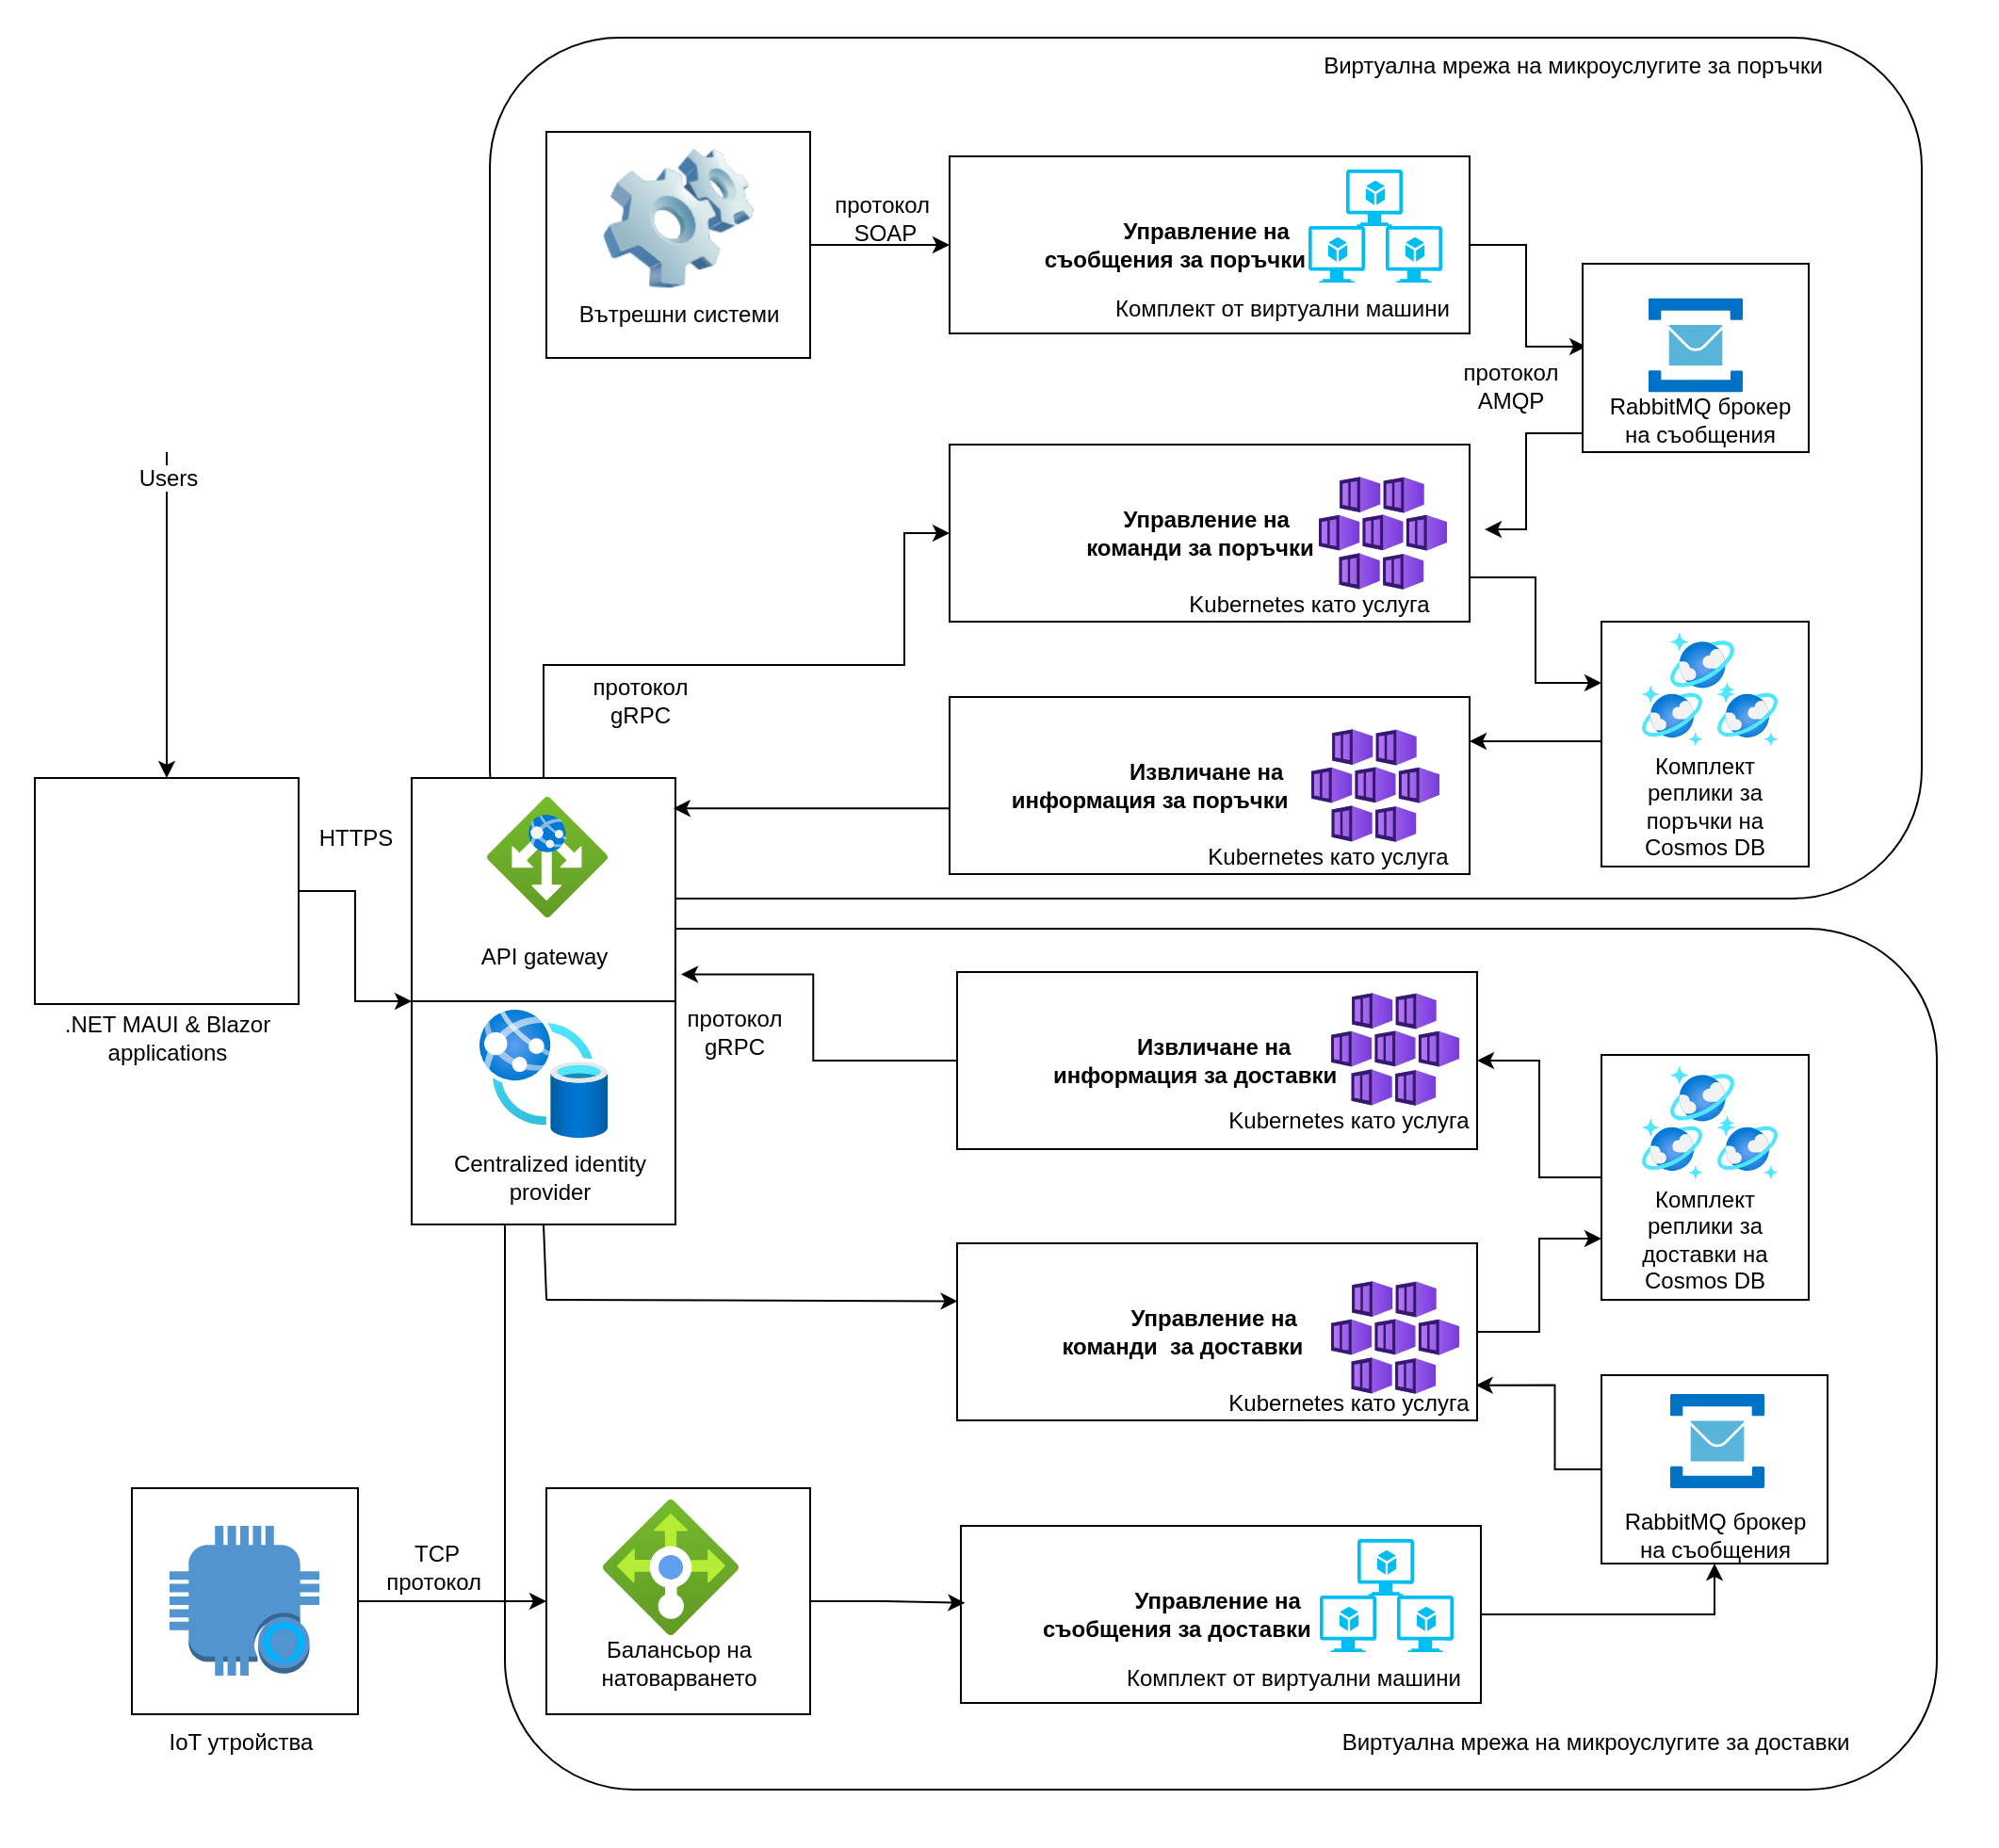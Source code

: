 <mxfile version="28.0.9">
  <diagram name="Page-1" id="RzCiEBjRraIQC5C2OHAX">
    <mxGraphModel dx="2316" dy="729" grid="1" gridSize="10" guides="1" tooltips="1" connect="1" arrows="1" fold="1" page="1" pageScale="1" pageWidth="827" pageHeight="1169" math="0" shadow="0">
      <root>
        <mxCell id="0" />
        <mxCell id="1" parent="0" />
        <mxCell id="qAXU_QblyjmCjn5gIZvt-53" value="" style="rounded=1;whiteSpace=wrap;html=1;strokeColor=none;" parent="1" vertex="1">
          <mxGeometry x="-200" y="40" width="1060" height="980" as="geometry" />
        </mxCell>
        <mxCell id="XNeLHYFb71EVCrH0DWxz-149" value="" style="rounded=1;whiteSpace=wrap;html=1;fillColor=none;" parent="1" vertex="1">
          <mxGeometry x="68" y="533" width="760" height="457" as="geometry" />
        </mxCell>
        <mxCell id="XNeLHYFb71EVCrH0DWxz-142" value="" style="rounded=1;whiteSpace=wrap;html=1;fillColor=none;" parent="1" vertex="1">
          <mxGeometry x="60" y="60" width="760" height="457" as="geometry" />
        </mxCell>
        <mxCell id="qAXU_QblyjmCjn5gIZvt-42" style="edgeStyle=orthogonalEdgeStyle;rounded=0;orthogonalLoop=1;jettySize=auto;html=1;entryX=0;entryY=0.5;entryDx=0;entryDy=0;" parent="1" target="qAXU_QblyjmCjn5gIZvt-19" edge="1">
          <mxGeometry relative="1" as="geometry">
            <Array as="points">
              <mxPoint x="280" y="393" />
              <mxPoint x="280" y="323" />
            </Array>
            <mxPoint x="88.524" y="453" as="sourcePoint" />
          </mxGeometry>
        </mxCell>
        <mxCell id="qAXU_QblyjmCjn5gIZvt-44" value="" style="edgeStyle=orthogonalEdgeStyle;rounded=0;orthogonalLoop=1;jettySize=auto;html=1;entryX=0.017;entryY=0.44;entryDx=0;entryDy=0;entryPerimeter=0;" parent="1" source="qAXU_QblyjmCjn5gIZvt-4" target="qAXU_QblyjmCjn5gIZvt-18" edge="1">
          <mxGeometry relative="1" as="geometry" />
        </mxCell>
        <mxCell id="qAXU_QblyjmCjn5gIZvt-4" value="&lt;b&gt;Управление на&amp;nbsp;&lt;/b&gt;&lt;div&gt;&lt;b&gt;съобщения за поръчки&amp;nbsp; &amp;nbsp; &amp;nbsp; &amp;nbsp; &amp;nbsp; &amp;nbsp;&lt;/b&gt;&lt;/div&gt;" style="rounded=0;whiteSpace=wrap;html=1;" parent="1" vertex="1">
          <mxGeometry x="304" y="123" width="276" height="94" as="geometry" />
        </mxCell>
        <mxCell id="qAXU_QblyjmCjn5gIZvt-14" value="" style="edgeStyle=orthogonalEdgeStyle;rounded=0;orthogonalLoop=1;jettySize=auto;html=1;" parent="1" source="qAXU_QblyjmCjn5gIZvt-8" target="qAXU_QblyjmCjn5gIZvt-4" edge="1">
          <mxGeometry relative="1" as="geometry" />
        </mxCell>
        <mxCell id="qAXU_QblyjmCjn5gIZvt-8" value="" style="rounded=0;whiteSpace=wrap;html=1;" parent="1" vertex="1">
          <mxGeometry x="90" y="110" width="140" height="120" as="geometry" />
        </mxCell>
        <mxCell id="qAXU_QblyjmCjn5gIZvt-10" value="Вътрешни системи" style="text;html=1;strokeColor=none;fillColor=none;align=center;verticalAlign=middle;whiteSpace=wrap;rounded=0;" parent="1" vertex="1">
          <mxGeometry x="78.5" y="192" width="163" height="30" as="geometry" />
        </mxCell>
        <mxCell id="qAXU_QblyjmCjn5gIZvt-13" value="" style="verticalLabelPosition=bottom;html=1;verticalAlign=top;align=center;strokeColor=none;fillColor=#00BEF2;shape=mxgraph.azure.virtual_machine_feature;pointerEvents=1;" parent="1" vertex="1">
          <mxGeometry x="494.5" y="160" width="30" height="30" as="geometry" />
        </mxCell>
        <mxCell id="qAXU_QblyjmCjn5gIZvt-18" value="" style="rounded=0;whiteSpace=wrap;html=1;" parent="1" vertex="1">
          <mxGeometry x="640" y="180" width="120" height="100" as="geometry" />
        </mxCell>
        <mxCell id="qAXU_QblyjmCjn5gIZvt-30" style="edgeStyle=orthogonalEdgeStyle;rounded=0;orthogonalLoop=1;jettySize=auto;html=1;exitX=1;exitY=0.75;exitDx=0;exitDy=0;entryX=0;entryY=0.25;entryDx=0;entryDy=0;" parent="1" source="qAXU_QblyjmCjn5gIZvt-19" target="qAXU_QblyjmCjn5gIZvt-29" edge="1">
          <mxGeometry relative="1" as="geometry" />
        </mxCell>
        <mxCell id="qAXU_QblyjmCjn5gIZvt-19" value="&lt;b&gt;Управление на&amp;nbsp;&lt;/b&gt;&lt;div&gt;&lt;b&gt;команди&amp;nbsp;&lt;/b&gt;&lt;b&gt;за поръчки&lt;/b&gt;&lt;b&gt;&amp;nbsp; &amp;nbsp;&lt;/b&gt;&lt;/div&gt;" style="rounded=0;whiteSpace=wrap;html=1;" parent="1" vertex="1">
          <mxGeometry x="304" y="276" width="276" height="94" as="geometry" />
        </mxCell>
        <mxCell id="qAXU_QblyjmCjn5gIZvt-21" style="edgeStyle=orthogonalEdgeStyle;rounded=0;orthogonalLoop=1;jettySize=auto;html=1;entryX=1.029;entryY=0.479;entryDx=0;entryDy=0;entryPerimeter=0;" parent="1" source="qAXU_QblyjmCjn5gIZvt-18" target="qAXU_QblyjmCjn5gIZvt-19" edge="1">
          <mxGeometry relative="1" as="geometry">
            <Array as="points">
              <mxPoint x="610" y="270" />
              <mxPoint x="610" y="321" />
            </Array>
          </mxGeometry>
        </mxCell>
        <mxCell id="qAXU_QblyjmCjn5gIZvt-22" value="" style="image;sketch=0;aspect=fixed;html=1;points=[];align=center;fontSize=12;image=img/lib/mscae/Service_Bus.svg;" parent="1" vertex="1">
          <mxGeometry x="675" y="198.25" width="50" height="50" as="geometry" />
        </mxCell>
        <mxCell id="qAXU_QblyjmCjn5gIZvt-25" value="RabbitMQ брокер&lt;br&gt;на&amp;nbsp;&lt;span style=&quot;background-color: transparent; color: light-dark(rgb(0, 0, 0), rgb(255, 255, 255));&quot;&gt;съобщения&lt;/span&gt;" style="text;html=1;strokeColor=none;fillColor=none;align=center;verticalAlign=middle;whiteSpace=wrap;rounded=0;" parent="1" vertex="1">
          <mxGeometry x="635" y="248.25" width="135" height="30" as="geometry" />
        </mxCell>
        <mxCell id="qAXU_QblyjmCjn5gIZvt-27" value="" style="image;aspect=fixed;html=1;points=[];align=center;fontSize=12;image=img/lib/azure2/containers/Kubernetes_Services.svg;" parent="1" vertex="1">
          <mxGeometry x="500" y="293" width="68" height="60" as="geometry" />
        </mxCell>
        <mxCell id="qAXU_QblyjmCjn5gIZvt-28" value="&lt;b&gt;Извличане на&amp;nbsp;&lt;/b&gt;&lt;div&gt;&lt;b&gt;информация&amp;nbsp;&lt;/b&gt;&lt;b&gt;за поръчки&lt;/b&gt;&lt;b&gt;&amp;nbsp;&amp;nbsp; &amp;nbsp; &amp;nbsp; &amp;nbsp; &amp;nbsp; &amp;nbsp; &amp;nbsp; &amp;nbsp; &amp;nbsp;&amp;nbsp;&lt;/b&gt;&lt;/div&gt;" style="rounded=0;whiteSpace=wrap;html=1;" parent="1" vertex="1">
          <mxGeometry x="304" y="410" width="276" height="94" as="geometry" />
        </mxCell>
        <mxCell id="Z1b5xtA1G_lNGyBBYrnB-1" style="edgeStyle=orthogonalEdgeStyle;rounded=0;orthogonalLoop=1;jettySize=auto;html=1;entryX=1;entryY=0.25;entryDx=0;entryDy=0;" parent="1" source="qAXU_QblyjmCjn5gIZvt-29" target="qAXU_QblyjmCjn5gIZvt-28" edge="1">
          <mxGeometry relative="1" as="geometry">
            <Array as="points">
              <mxPoint x="615" y="434" />
            </Array>
          </mxGeometry>
        </mxCell>
        <mxCell id="qAXU_QblyjmCjn5gIZvt-29" value="" style="rounded=0;whiteSpace=wrap;html=1;" parent="1" vertex="1">
          <mxGeometry x="650" y="370" width="110" height="130" as="geometry" />
        </mxCell>
        <mxCell id="qAXU_QblyjmCjn5gIZvt-32" value="" style="image;aspect=fixed;html=1;points=[];align=center;fontSize=12;image=img/lib/azure2/containers/Kubernetes_Services.svg;" parent="1" vertex="1">
          <mxGeometry x="496" y="427" width="68" height="60" as="geometry" />
        </mxCell>
        <mxCell id="qAXU_QblyjmCjn5gIZvt-33" value="" style="image;aspect=fixed;html=1;points=[];align=center;fontSize=12;image=img/lib/azure2/databases/Azure_Cosmos_DB.svg;" parent="1" vertex="1">
          <mxGeometry x="686.5" y="376" width="34" height="34" as="geometry" />
        </mxCell>
        <mxCell id="qAXU_QblyjmCjn5gIZvt-34" value="" style="image;aspect=fixed;html=1;points=[];align=center;fontSize=12;image=img/lib/azure2/databases/Azure_Cosmos_DB.svg;" parent="1" vertex="1">
          <mxGeometry x="711.5" y="404" width="32" height="32" as="geometry" />
        </mxCell>
        <mxCell id="qAXU_QblyjmCjn5gIZvt-36" value="" style="image;aspect=fixed;html=1;points=[];align=center;fontSize=12;image=img/lib/azure2/databases/Azure_Cosmos_DB.svg;" parent="1" vertex="1">
          <mxGeometry x="671.5" y="404" width="32" height="32" as="geometry" />
        </mxCell>
        <mxCell id="qAXU_QblyjmCjn5gIZvt-39" value="Комплект реплики за поръчки на Cosmos DB" style="text;html=1;strokeColor=none;fillColor=none;align=center;verticalAlign=middle;whiteSpace=wrap;rounded=0;" parent="1" vertex="1">
          <mxGeometry x="665" y="453" width="80" height="30" as="geometry" />
        </mxCell>
        <mxCell id="qAXU_QblyjmCjn5gIZvt-45" value="" style="verticalLabelPosition=bottom;html=1;verticalAlign=top;align=center;strokeColor=none;fillColor=#00BEF2;shape=mxgraph.azure.virtual_machine_feature;pointerEvents=1;" parent="1" vertex="1">
          <mxGeometry x="514.5" y="130" width="30" height="30" as="geometry" />
        </mxCell>
        <mxCell id="qAXU_QblyjmCjn5gIZvt-48" value="" style="verticalLabelPosition=bottom;html=1;verticalAlign=top;align=center;strokeColor=none;fillColor=#00BEF2;shape=mxgraph.azure.virtual_machine_feature;pointerEvents=1;" parent="1" vertex="1">
          <mxGeometry x="535.5" y="160" width="30" height="30" as="geometry" />
        </mxCell>
        <mxCell id="qAXU_QblyjmCjn5gIZvt-49" value="Kubernetes като услуга" style="text;html=1;strokeColor=none;fillColor=none;align=center;verticalAlign=middle;whiteSpace=wrap;rounded=0;" parent="1" vertex="1">
          <mxGeometry x="410" y="346" width="170" height="30" as="geometry" />
        </mxCell>
        <mxCell id="qAXU_QblyjmCjn5gIZvt-50" value="Kubernetes като услуга" style="text;html=1;strokeColor=none;fillColor=none;align=center;verticalAlign=middle;whiteSpace=wrap;rounded=0;" parent="1" vertex="1">
          <mxGeometry x="420" y="480" width="170" height="30" as="geometry" />
        </mxCell>
        <mxCell id="qAXU_QblyjmCjn5gIZvt-51" value="Комплект от виртуални машини" style="text;whiteSpace=wrap;" parent="1" vertex="1">
          <mxGeometry x="390" y="190" width="194" height="40" as="geometry" />
        </mxCell>
        <mxCell id="qAXU_QblyjmCjn5gIZvt-54" value="протокол AMQP" style="text;html=1;strokeColor=none;fillColor=none;align=center;verticalAlign=middle;whiteSpace=wrap;rounded=0;" parent="1" vertex="1">
          <mxGeometry x="560" y="230" width="84" height="30" as="geometry" />
        </mxCell>
        <mxCell id="qAXU_QblyjmCjn5gIZvt-55" value="протокол&amp;nbsp;&lt;div&gt;SOAP&lt;/div&gt;" style="text;html=1;strokeColor=none;fillColor=none;align=center;verticalAlign=middle;whiteSpace=wrap;rounded=0;" parent="1" vertex="1">
          <mxGeometry x="240" y="141" width="60" height="30" as="geometry" />
        </mxCell>
        <mxCell id="XNeLHYFb71EVCrH0DWxz-137" style="edgeStyle=orthogonalEdgeStyle;rounded=0;orthogonalLoop=1;jettySize=auto;html=1;entryX=0;entryY=0.75;entryDx=0;entryDy=0;" parent="1" source="XNeLHYFb71EVCrH0DWxz-89" target="XNeLHYFb71EVCrH0DWxz-112" edge="1">
          <mxGeometry relative="1" as="geometry" />
        </mxCell>
        <mxCell id="XNeLHYFb71EVCrH0DWxz-89" value="&lt;b&gt;Управление на&amp;nbsp;&lt;/b&gt;&lt;div&gt;&lt;b&gt;команди&amp;nbsp;&lt;/b&gt;&lt;b&gt;&amp;nbsp;за доставки&lt;/b&gt;&lt;b&gt;&amp;nbsp;&amp;nbsp; &amp;nbsp; &amp;nbsp; &amp;nbsp; &amp;nbsp;&amp;nbsp;&lt;/b&gt;&lt;/div&gt;" style="rounded=0;whiteSpace=wrap;html=1;" parent="1" vertex="1">
          <mxGeometry x="308" y="700" width="276" height="94" as="geometry" />
        </mxCell>
        <mxCell id="XNeLHYFb71EVCrH0DWxz-93" value="" style="image;aspect=fixed;html=1;points=[];align=center;fontSize=12;image=img/lib/azure2/containers/Kubernetes_Services.svg;" parent="1" vertex="1">
          <mxGeometry x="506.5" y="720" width="68" height="60" as="geometry" />
        </mxCell>
        <mxCell id="XNeLHYFb71EVCrH0DWxz-94" value="&lt;b&gt;Извличане на&amp;nbsp;&lt;/b&gt;&lt;div&gt;&lt;b&gt;информация за доставки&amp;nbsp; &amp;nbsp; &amp;nbsp; &amp;nbsp;&lt;/b&gt;&lt;br&gt;&lt;/div&gt;" style="rounded=0;whiteSpace=wrap;html=1;" parent="1" vertex="1">
          <mxGeometry x="308" y="556" width="276" height="94" as="geometry" />
        </mxCell>
        <mxCell id="XNeLHYFb71EVCrH0DWxz-96" value="" style="image;aspect=fixed;html=1;points=[];align=center;fontSize=12;image=img/lib/azure2/containers/Kubernetes_Services.svg;" parent="1" vertex="1">
          <mxGeometry x="506.5" y="567" width="68" height="60" as="geometry" />
        </mxCell>
        <mxCell id="XNeLHYFb71EVCrH0DWxz-103" value="Kubernetes като услуга" style="text;html=1;strokeColor=none;fillColor=none;align=center;verticalAlign=middle;whiteSpace=wrap;rounded=0;" parent="1" vertex="1">
          <mxGeometry x="430.5" y="770" width="170" height="30" as="geometry" />
        </mxCell>
        <mxCell id="XNeLHYFb71EVCrH0DWxz-104" value="Kubernetes като услуга" style="text;html=1;strokeColor=none;fillColor=none;align=center;verticalAlign=middle;whiteSpace=wrap;rounded=0;" parent="1" vertex="1">
          <mxGeometry x="430.5" y="620" width="170" height="30" as="geometry" />
        </mxCell>
        <mxCell id="Z1b5xtA1G_lNGyBBYrnB-6" style="edgeStyle=orthogonalEdgeStyle;rounded=0;orthogonalLoop=1;jettySize=auto;html=1;entryX=1;entryY=0.5;entryDx=0;entryDy=0;" parent="1" source="XNeLHYFb71EVCrH0DWxz-112" target="XNeLHYFb71EVCrH0DWxz-94" edge="1">
          <mxGeometry relative="1" as="geometry" />
        </mxCell>
        <mxCell id="XNeLHYFb71EVCrH0DWxz-112" value="" style="rounded=0;whiteSpace=wrap;html=1;" parent="1" vertex="1">
          <mxGeometry x="650" y="600" width="110" height="130" as="geometry" />
        </mxCell>
        <mxCell id="XNeLHYFb71EVCrH0DWxz-113" value="" style="image;aspect=fixed;html=1;points=[];align=center;fontSize=12;image=img/lib/azure2/databases/Azure_Cosmos_DB.svg;" parent="1" vertex="1">
          <mxGeometry x="686.5" y="606" width="34" height="34" as="geometry" />
        </mxCell>
        <mxCell id="XNeLHYFb71EVCrH0DWxz-114" value="" style="image;aspect=fixed;html=1;points=[];align=center;fontSize=12;image=img/lib/azure2/databases/Azure_Cosmos_DB.svg;" parent="1" vertex="1">
          <mxGeometry x="711.5" y="634" width="32" height="32" as="geometry" />
        </mxCell>
        <mxCell id="XNeLHYFb71EVCrH0DWxz-115" value="" style="image;aspect=fixed;html=1;points=[];align=center;fontSize=12;image=img/lib/azure2/databases/Azure_Cosmos_DB.svg;" parent="1" vertex="1">
          <mxGeometry x="671.5" y="634" width="32" height="32" as="geometry" />
        </mxCell>
        <mxCell id="XNeLHYFb71EVCrH0DWxz-116" value="Комплект реплики за доставки на Cosmos DB" style="text;html=1;strokeColor=none;fillColor=none;align=center;verticalAlign=middle;whiteSpace=wrap;rounded=0;" parent="1" vertex="1">
          <mxGeometry x="665" y="683" width="80" height="30" as="geometry" />
        </mxCell>
        <mxCell id="XNeLHYFb71EVCrH0DWxz-122" value="" style="rounded=0;whiteSpace=wrap;html=1;" parent="1" vertex="1">
          <mxGeometry x="90" y="830" width="140" height="120" as="geometry" />
        </mxCell>
        <mxCell id="XNeLHYFb71EVCrH0DWxz-123" value="" style="image;aspect=fixed;html=1;points=[];align=center;fontSize=12;image=img/lib/azure2/networking/Load_Balancers.svg;" parent="1" vertex="1">
          <mxGeometry x="120" y="836" width="72" height="72" as="geometry" />
        </mxCell>
        <mxCell id="XNeLHYFb71EVCrH0DWxz-124" value="Балансьор на натоварването" style="text;html=1;strokeColor=none;fillColor=none;align=center;verticalAlign=middle;whiteSpace=wrap;rounded=0;" parent="1" vertex="1">
          <mxGeometry x="78.5" y="908" width="163" height="30" as="geometry" />
        </mxCell>
        <mxCell id="XNeLHYFb71EVCrH0DWxz-125" value="" style="image;html=1;image=img/lib/clip_art/computers/Software_128x128.png" parent="1" vertex="1">
          <mxGeometry x="120" y="116" width="80" height="80" as="geometry" />
        </mxCell>
        <mxCell id="XNeLHYFb71EVCrH0DWxz-135" style="edgeStyle=orthogonalEdgeStyle;rounded=0;orthogonalLoop=1;jettySize=auto;html=1;entryX=0.5;entryY=1;entryDx=0;entryDy=0;" parent="1" source="XNeLHYFb71EVCrH0DWxz-126" target="XNeLHYFb71EVCrH0DWxz-132" edge="1">
          <mxGeometry relative="1" as="geometry" />
        </mxCell>
        <mxCell id="XNeLHYFb71EVCrH0DWxz-126" value="&lt;b&gt;Управление на&amp;nbsp;&lt;/b&gt;&lt;div&gt;&lt;b&gt;съобщения за&amp;nbsp;&lt;/b&gt;&lt;b style=&quot;background-color: initial;&quot;&gt;доставки&amp;nbsp; &amp;nbsp;&lt;/b&gt;&lt;b style=&quot;background-color: initial;&quot;&gt;&amp;nbsp; &amp;nbsp; &amp;nbsp; &amp;nbsp; &amp;nbsp; &amp;nbsp;&lt;/b&gt;&lt;/div&gt;" style="rounded=0;whiteSpace=wrap;html=1;" parent="1" vertex="1">
          <mxGeometry x="310" y="850" width="276" height="94" as="geometry" />
        </mxCell>
        <mxCell id="XNeLHYFb71EVCrH0DWxz-127" value="" style="verticalLabelPosition=bottom;html=1;verticalAlign=top;align=center;strokeColor=none;fillColor=#00BEF2;shape=mxgraph.azure.virtual_machine_feature;pointerEvents=1;" parent="1" vertex="1">
          <mxGeometry x="500.5" y="887" width="30" height="30" as="geometry" />
        </mxCell>
        <mxCell id="XNeLHYFb71EVCrH0DWxz-128" value="" style="verticalLabelPosition=bottom;html=1;verticalAlign=top;align=center;strokeColor=none;fillColor=#00BEF2;shape=mxgraph.azure.virtual_machine_feature;pointerEvents=1;" parent="1" vertex="1">
          <mxGeometry x="520.5" y="857" width="30" height="30" as="geometry" />
        </mxCell>
        <mxCell id="XNeLHYFb71EVCrH0DWxz-129" value="" style="verticalLabelPosition=bottom;html=1;verticalAlign=top;align=center;strokeColor=none;fillColor=#00BEF2;shape=mxgraph.azure.virtual_machine_feature;pointerEvents=1;" parent="1" vertex="1">
          <mxGeometry x="541.5" y="887" width="30" height="30" as="geometry" />
        </mxCell>
        <mxCell id="XNeLHYFb71EVCrH0DWxz-130" value="Комплект от виртуални машини" style="text;whiteSpace=wrap;" parent="1" vertex="1">
          <mxGeometry x="396" y="917" width="194" height="40" as="geometry" />
        </mxCell>
        <mxCell id="XNeLHYFb71EVCrH0DWxz-131" value="" style="rounded=0;whiteSpace=wrap;html=1;" parent="1" vertex="1">
          <mxGeometry x="650" y="770" width="120" height="100" as="geometry" />
        </mxCell>
        <mxCell id="XNeLHYFb71EVCrH0DWxz-132" value="RabbitMQ брокер&lt;br&gt;на&amp;nbsp;&lt;span style=&quot;color: light-dark(rgb(0, 0, 0), rgb(255, 255, 255)); background-color: transparent;&quot;&gt;съобщения&lt;/span&gt;" style="text;html=1;strokeColor=none;fillColor=none;align=center;verticalAlign=middle;whiteSpace=wrap;rounded=0;" parent="1" vertex="1">
          <mxGeometry x="642.5" y="840" width="135" height="30" as="geometry" />
        </mxCell>
        <mxCell id="XNeLHYFb71EVCrH0DWxz-134" value="" style="image;sketch=0;aspect=fixed;html=1;points=[];align=center;fontSize=12;image=img/lib/mscae/Service_Bus.svg;" parent="1" vertex="1">
          <mxGeometry x="686.5" y="780" width="50" height="50" as="geometry" />
        </mxCell>
        <mxCell id="XNeLHYFb71EVCrH0DWxz-136" style="edgeStyle=orthogonalEdgeStyle;rounded=0;orthogonalLoop=1;jettySize=auto;html=1;entryX=0.899;entryY=0.178;entryDx=0;entryDy=0;entryPerimeter=0;" parent="1" source="XNeLHYFb71EVCrH0DWxz-131" target="XNeLHYFb71EVCrH0DWxz-103" edge="1">
          <mxGeometry relative="1" as="geometry" />
        </mxCell>
        <mxCell id="XNeLHYFb71EVCrH0DWxz-138" value="IoT утройства" style="text;html=1;strokeColor=none;fillColor=none;align=center;verticalAlign=middle;whiteSpace=wrap;rounded=0;" parent="1" vertex="1">
          <mxGeometry x="-114.5" y="950" width="84" height="30" as="geometry" />
        </mxCell>
        <mxCell id="XNeLHYFb71EVCrH0DWxz-140" style="edgeStyle=orthogonalEdgeStyle;rounded=0;orthogonalLoop=1;jettySize=auto;html=1;entryX=0.008;entryY=0.435;entryDx=0;entryDy=0;entryPerimeter=0;" parent="1" source="XNeLHYFb71EVCrH0DWxz-122" target="XNeLHYFb71EVCrH0DWxz-126" edge="1">
          <mxGeometry relative="1" as="geometry" />
        </mxCell>
        <mxCell id="XNeLHYFb71EVCrH0DWxz-150" value="" style="rounded=0;whiteSpace=wrap;html=1;" parent="1" vertex="1">
          <mxGeometry x="18.5" y="453" width="140" height="237" as="geometry" />
        </mxCell>
        <mxCell id="XNeLHYFb71EVCrH0DWxz-151" value="" style="image;aspect=fixed;html=1;points=[];align=center;fontSize=12;image=img/lib/azure2/networking/Application_Gateways.svg;" parent="1" vertex="1">
          <mxGeometry x="58.5" y="463" width="64" height="64" as="geometry" />
        </mxCell>
        <mxCell id="XNeLHYFb71EVCrH0DWxz-152" value="API gateway" style="text;html=1;strokeColor=none;fillColor=none;align=center;verticalAlign=middle;whiteSpace=wrap;rounded=0;" parent="1" vertex="1">
          <mxGeometry x="21.75" y="533" width="133.5" height="30" as="geometry" />
        </mxCell>
        <mxCell id="XNeLHYFb71EVCrH0DWxz-153" value="Виртуална мрежа на микроуслугите за доставки" style="text;html=1;strokeColor=none;fillColor=none;align=center;verticalAlign=middle;whiteSpace=wrap;rounded=0;" parent="1" vertex="1">
          <mxGeometry x="506.5" y="950" width="280" height="30" as="geometry" />
        </mxCell>
        <mxCell id="XNeLHYFb71EVCrH0DWxz-154" value="Виртуална мрежа на микроуслугите за поръчки" style="text;html=1;strokeColor=none;fillColor=none;align=center;verticalAlign=middle;whiteSpace=wrap;rounded=0;" parent="1" vertex="1">
          <mxGeometry x="494.5" y="60" width="280" height="30" as="geometry" />
        </mxCell>
        <mxCell id="XNeLHYFb71EVCrH0DWxz-155" value="протокол gRPC" style="text;html=1;strokeColor=none;fillColor=none;align=center;verticalAlign=middle;whiteSpace=wrap;rounded=0;" parent="1" vertex="1">
          <mxGeometry x="110" y="397" width="60" height="30" as="geometry" />
        </mxCell>
        <mxCell id="XNeLHYFb71EVCrH0DWxz-156" value="протокол gRPC" style="text;html=1;strokeColor=none;fillColor=none;align=center;verticalAlign=middle;whiteSpace=wrap;rounded=0;" parent="1" vertex="1">
          <mxGeometry x="160" y="573" width="60" height="30" as="geometry" />
        </mxCell>
        <mxCell id="Z1b5xtA1G_lNGyBBYrnB-30" style="edgeStyle=orthogonalEdgeStyle;rounded=0;orthogonalLoop=1;jettySize=auto;html=1;entryX=0.5;entryY=0;entryDx=0;entryDy=0;" parent="1" source="XNeLHYFb71EVCrH0DWxz-158" target="Z1b5xtA1G_lNGyBBYrnB-18" edge="1">
          <mxGeometry relative="1" as="geometry" />
        </mxCell>
        <mxCell id="XNeLHYFb71EVCrH0DWxz-158" value="&lt;div&gt;Users&lt;/div&gt;" style="shape=image;html=1;verticalAlign=top;verticalLabelPosition=bottom;labelBackgroundColor=#ffffff;imageAspect=0;aspect=fixed;image=https://cdn1.iconfinder.com/data/icons/nuvola2/128x128/apps/kuser.png" parent="1" vertex="1">
          <mxGeometry x="-161" y="181" width="99" height="99" as="geometry" />
        </mxCell>
        <mxCell id="XNeLHYFb71EVCrH0DWxz-161" value="HTTPS" style="text;html=1;strokeColor=none;fillColor=none;align=center;verticalAlign=middle;whiteSpace=wrap;rounded=0;" parent="1" vertex="1">
          <mxGeometry x="-41.5" y="470" width="60" height="30" as="geometry" />
        </mxCell>
        <mxCell id="Z1b5xtA1G_lNGyBBYrnB-12" value="" style="endArrow=none;html=1;rounded=0;entryX=0.5;entryY=1;entryDx=0;entryDy=0;exitX=0.029;exitY=0.431;exitDx=0;exitDy=0;exitPerimeter=0;" parent="1" source="XNeLHYFb71EVCrH0DWxz-149" target="XNeLHYFb71EVCrH0DWxz-150" edge="1">
          <mxGeometry width="50" height="50" relative="1" as="geometry">
            <mxPoint x="240" y="710" as="sourcePoint" />
            <mxPoint x="290" y="660" as="targetPoint" />
          </mxGeometry>
        </mxCell>
        <mxCell id="Z1b5xtA1G_lNGyBBYrnB-14" value="" style="endArrow=classic;html=1;rounded=0;entryX=0.001;entryY=0.327;entryDx=0;entryDy=0;entryPerimeter=0;" parent="1" target="XNeLHYFb71EVCrH0DWxz-89" edge="1">
          <mxGeometry width="50" height="50" relative="1" as="geometry">
            <mxPoint x="90" y="730" as="sourcePoint" />
            <mxPoint x="290" y="650" as="targetPoint" />
          </mxGeometry>
        </mxCell>
        <mxCell id="Z1b5xtA1G_lNGyBBYrnB-16" style="edgeStyle=orthogonalEdgeStyle;rounded=0;orthogonalLoop=1;jettySize=auto;html=1;entryX=1.047;entryY=0.808;entryDx=0;entryDy=0;entryPerimeter=0;" parent="1" source="XNeLHYFb71EVCrH0DWxz-94" target="XNeLHYFb71EVCrH0DWxz-152" edge="1">
          <mxGeometry relative="1" as="geometry" />
        </mxCell>
        <mxCell id="Z1b5xtA1G_lNGyBBYrnB-19" style="edgeStyle=orthogonalEdgeStyle;rounded=0;orthogonalLoop=1;jettySize=auto;html=1;" parent="1" source="Z1b5xtA1G_lNGyBBYrnB-18" target="XNeLHYFb71EVCrH0DWxz-150" edge="1">
          <mxGeometry relative="1" as="geometry" />
        </mxCell>
        <mxCell id="Z1b5xtA1G_lNGyBBYrnB-18" value="" style="rounded=0;whiteSpace=wrap;html=1;" parent="1" vertex="1">
          <mxGeometry x="-181.5" y="453" width="140" height="120" as="geometry" />
        </mxCell>
        <mxCell id="Z1b5xtA1G_lNGyBBYrnB-20" value="" style="shape=image;html=1;verticalAlign=top;verticalLabelPosition=bottom;labelBackgroundColor=#ffffff;imageAspect=0;aspect=fixed;image=https://cdn4.iconfinder.com/data/icons/computer-and-web-2/500/Responsive-128.png" parent="1" vertex="1">
          <mxGeometry x="-175.5" y="457" width="128" height="128" as="geometry" />
        </mxCell>
        <mxCell id="Z1b5xtA1G_lNGyBBYrnB-26" style="edgeStyle=orthogonalEdgeStyle;rounded=0;orthogonalLoop=1;jettySize=auto;html=1;entryX=0;entryY=0.5;entryDx=0;entryDy=0;" parent="1" source="Z1b5xtA1G_lNGyBBYrnB-24" target="XNeLHYFb71EVCrH0DWxz-122" edge="1">
          <mxGeometry relative="1" as="geometry" />
        </mxCell>
        <mxCell id="Z1b5xtA1G_lNGyBBYrnB-24" value="" style="rounded=0;whiteSpace=wrap;html=1;" parent="1" vertex="1">
          <mxGeometry x="-130" y="830" width="120" height="120" as="geometry" />
        </mxCell>
        <mxCell id="Z1b5xtA1G_lNGyBBYrnB-25" value="" style="outlineConnect=0;dashed=0;verticalLabelPosition=bottom;verticalAlign=top;align=center;html=1;shape=mxgraph.aws3.alexa_enabled_device;fillColor=#5294CF;gradientColor=none;" parent="1" vertex="1">
          <mxGeometry x="-110" y="850" width="79.5" height="79.5" as="geometry" />
        </mxCell>
        <mxCell id="Z1b5xtA1G_lNGyBBYrnB-27" value="TCP&lt;div&gt;протокол&amp;nbsp;&lt;/div&gt;" style="text;html=1;strokeColor=none;fillColor=none;align=center;verticalAlign=middle;whiteSpace=wrap;rounded=0;" parent="1" vertex="1">
          <mxGeometry x="-10" y="857" width="84" height="30" as="geometry" />
        </mxCell>
        <mxCell id="Z1b5xtA1G_lNGyBBYrnB-28" value=".NET MAUI &amp;amp; Blazor&lt;div&gt;applications&lt;/div&gt;" style="text;html=1;strokeColor=none;fillColor=none;align=center;verticalAlign=middle;whiteSpace=wrap;rounded=0;" parent="1" vertex="1">
          <mxGeometry x="-170.5" y="576" width="118" height="30" as="geometry" />
        </mxCell>
        <mxCell id="97TeZjc7ImTBjjB7zxNU-4" style="edgeStyle=orthogonalEdgeStyle;rounded=0;orthogonalLoop=1;jettySize=auto;html=1;entryX=0.992;entryY=0.068;entryDx=0;entryDy=0;entryPerimeter=0;" parent="1" source="qAXU_QblyjmCjn5gIZvt-28" target="XNeLHYFb71EVCrH0DWxz-150" edge="1">
          <mxGeometry relative="1" as="geometry">
            <Array as="points">
              <mxPoint x="231" y="470" />
            </Array>
          </mxGeometry>
        </mxCell>
        <mxCell id="97TeZjc7ImTBjjB7zxNU-5" value="" style="image;aspect=fixed;html=1;points=[];align=center;fontSize=12;image=img/lib/azure2/other/Web_App_Database.svg;" parent="1" vertex="1">
          <mxGeometry x="54.5" y="576" width="68" height="68" as="geometry" />
        </mxCell>
        <mxCell id="97TeZjc7ImTBjjB7zxNU-6" value="" style="endArrow=none;html=1;rounded=0;exitX=0;exitY=0.5;exitDx=0;exitDy=0;entryX=1;entryY=0.5;entryDx=0;entryDy=0;" parent="1" source="XNeLHYFb71EVCrH0DWxz-150" target="XNeLHYFb71EVCrH0DWxz-150" edge="1">
          <mxGeometry width="50" height="50" relative="1" as="geometry">
            <mxPoint x="230" y="690" as="sourcePoint" />
            <mxPoint x="280" y="640" as="targetPoint" />
          </mxGeometry>
        </mxCell>
        <mxCell id="97TeZjc7ImTBjjB7zxNU-7" value="Centralized identity provider" style="text;html=1;strokeColor=none;fillColor=none;align=center;verticalAlign=middle;whiteSpace=wrap;rounded=0;" parent="1" vertex="1">
          <mxGeometry x="25" y="650" width="133.5" height="30" as="geometry" />
        </mxCell>
      </root>
    </mxGraphModel>
  </diagram>
</mxfile>
